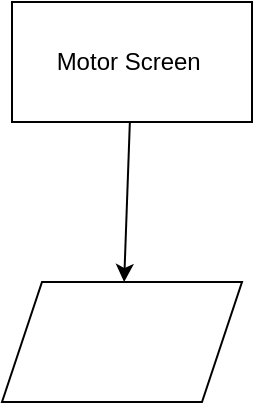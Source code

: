 <mxfile>
    <diagram id="hM1uWGG-H3luj5C2vU4u" name="Page-1">
        <mxGraphModel dx="1145" dy="644" grid="1" gridSize="10" guides="1" tooltips="1" connect="1" arrows="1" fold="1" page="1" pageScale="1" pageWidth="850" pageHeight="1100" math="0" shadow="0">
            <root>
                <mxCell id="0"/>
                <mxCell id="1" parent="0"/>
                <mxCell id="4" value="" style="edgeStyle=none;html=1;" edge="1" parent="1" source="2" target="3">
                    <mxGeometry relative="1" as="geometry"/>
                </mxCell>
                <mxCell id="2" value="Motor Screen&amp;nbsp;" style="rounded=0;whiteSpace=wrap;html=1;" vertex="1" parent="1">
                    <mxGeometry x="370" y="60" width="120" height="60" as="geometry"/>
                </mxCell>
                <mxCell id="3" value="" style="shape=parallelogram;perimeter=parallelogramPerimeter;whiteSpace=wrap;html=1;fixedSize=1;rounded=0;" vertex="1" parent="1">
                    <mxGeometry x="365" y="200" width="120" height="60" as="geometry"/>
                </mxCell>
            </root>
        </mxGraphModel>
    </diagram>
</mxfile>